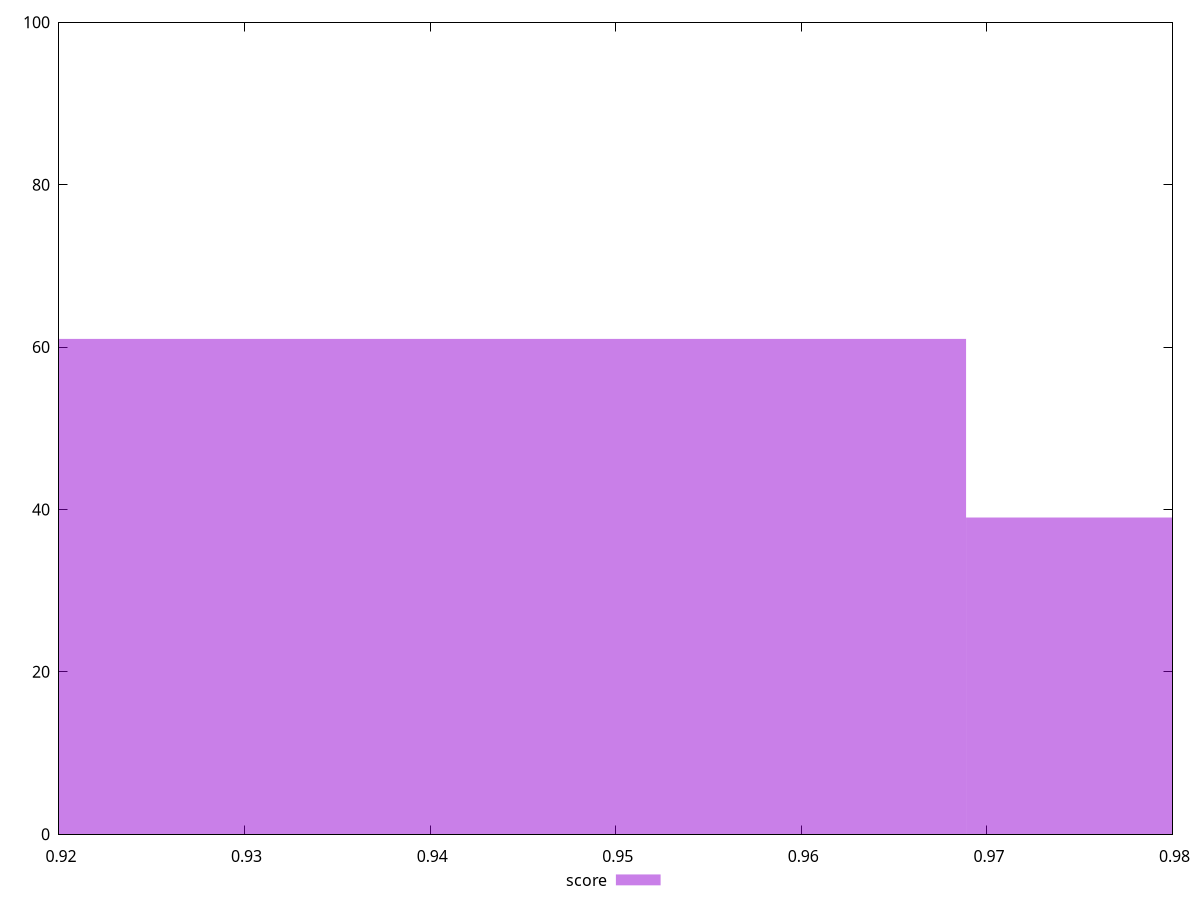 reset

$score <<EOF
0.9329929402593337 61
1.00476162797159 39
EOF

set key outside below
set boxwidth 0.07176868771225643
set xrange [0.92:0.98]
set yrange [0:100]
set trange [0:100]
set style fill transparent solid 0.5 noborder
set terminal svg size 640, 490 enhanced background rgb 'white'
set output "reports/report_00028_2021-02-24T12-49-42.674Z/dom-size/samples/agenda/score/histogram.svg"

plot $score title "score" with boxes

reset
